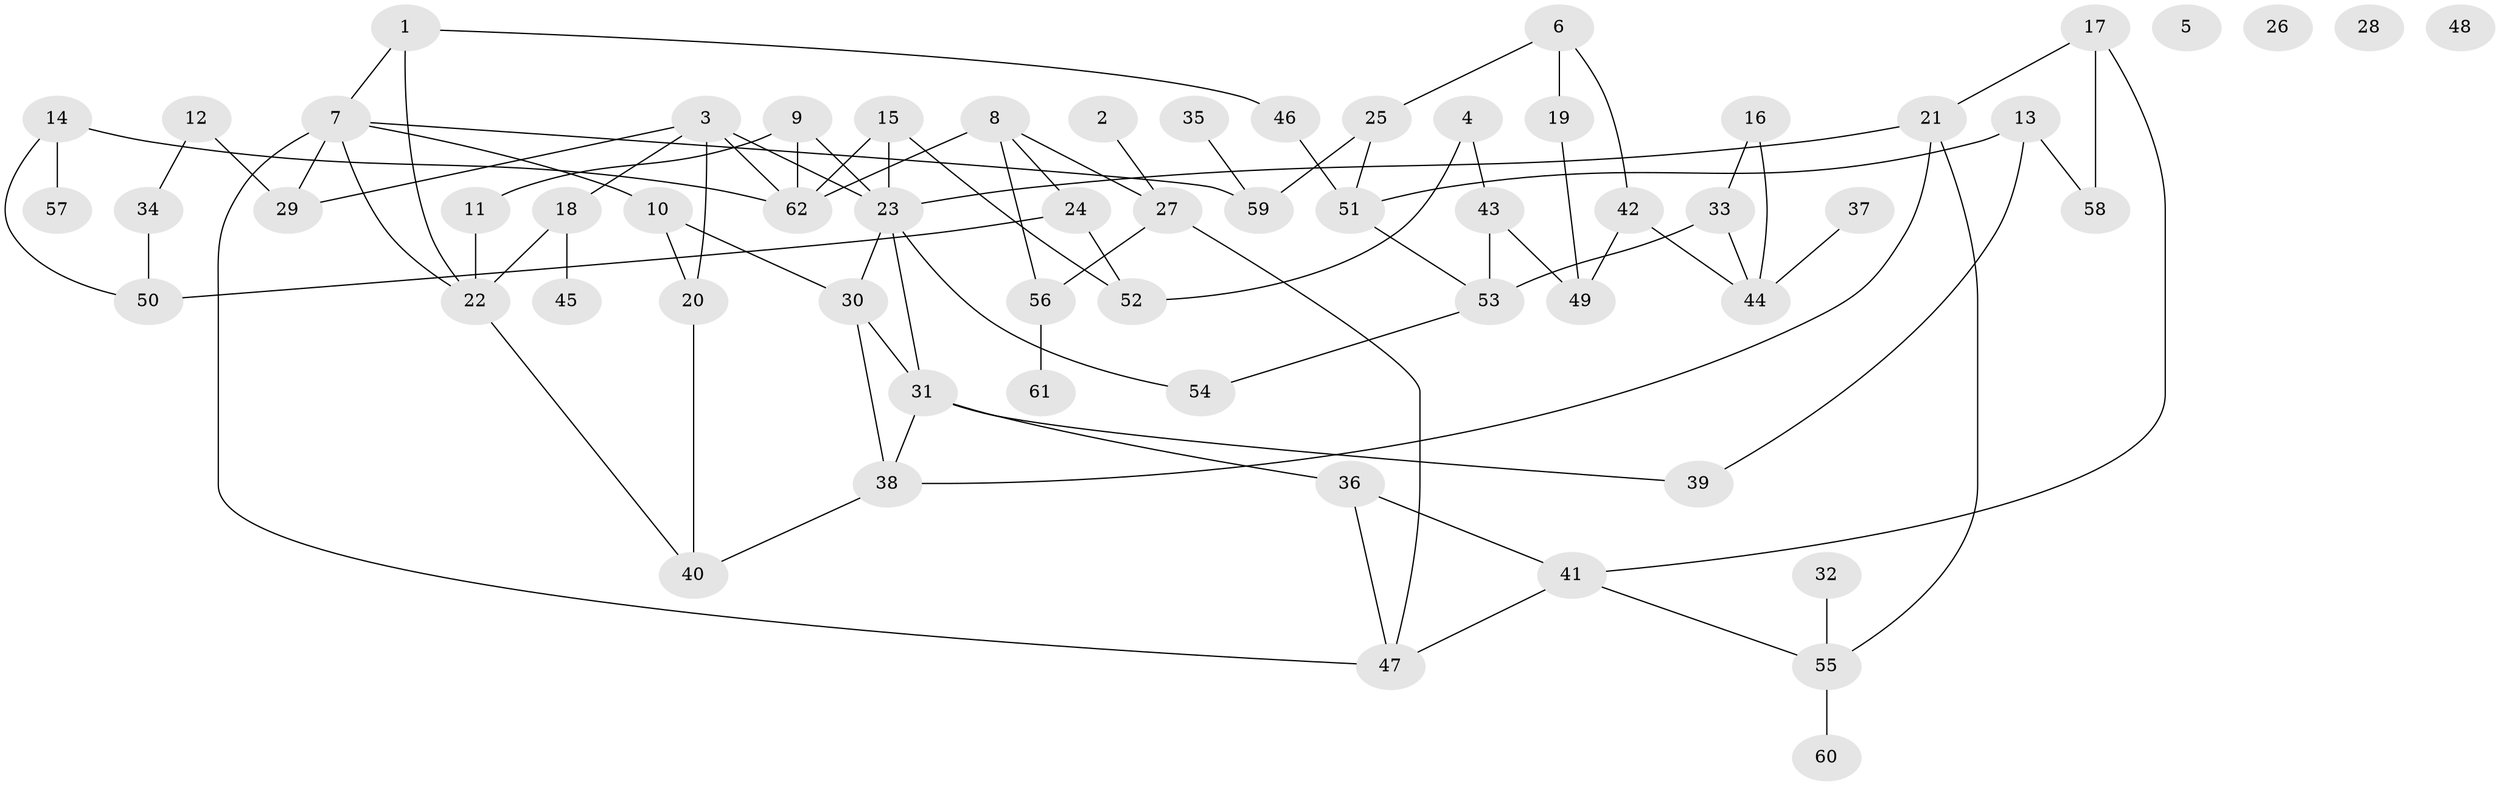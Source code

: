 // coarse degree distribution, {3: 0.2558139534883721, 1: 0.09302325581395349, 11: 0.023255813953488372, 2: 0.2558139534883721, 0: 0.09302325581395349, 8: 0.046511627906976744, 4: 0.18604651162790697, 5: 0.046511627906976744}
// Generated by graph-tools (version 1.1) at 2025/16/03/04/25 18:16:32]
// undirected, 62 vertices, 87 edges
graph export_dot {
graph [start="1"]
  node [color=gray90,style=filled];
  1;
  2;
  3;
  4;
  5;
  6;
  7;
  8;
  9;
  10;
  11;
  12;
  13;
  14;
  15;
  16;
  17;
  18;
  19;
  20;
  21;
  22;
  23;
  24;
  25;
  26;
  27;
  28;
  29;
  30;
  31;
  32;
  33;
  34;
  35;
  36;
  37;
  38;
  39;
  40;
  41;
  42;
  43;
  44;
  45;
  46;
  47;
  48;
  49;
  50;
  51;
  52;
  53;
  54;
  55;
  56;
  57;
  58;
  59;
  60;
  61;
  62;
  1 -- 7;
  1 -- 22;
  1 -- 46;
  2 -- 27;
  3 -- 18;
  3 -- 20;
  3 -- 23;
  3 -- 29;
  3 -- 62;
  4 -- 43;
  4 -- 52;
  6 -- 19;
  6 -- 25;
  6 -- 42;
  7 -- 10;
  7 -- 22;
  7 -- 29;
  7 -- 47;
  7 -- 59;
  8 -- 24;
  8 -- 27;
  8 -- 56;
  8 -- 62;
  9 -- 11;
  9 -- 23;
  9 -- 62;
  10 -- 20;
  10 -- 30;
  11 -- 22;
  12 -- 29;
  12 -- 34;
  13 -- 39;
  13 -- 51;
  13 -- 58;
  14 -- 50;
  14 -- 57;
  14 -- 62;
  15 -- 23;
  15 -- 52;
  15 -- 62;
  16 -- 33;
  16 -- 44;
  17 -- 21;
  17 -- 41;
  17 -- 58;
  18 -- 22;
  18 -- 45;
  19 -- 49;
  20 -- 40;
  21 -- 23;
  21 -- 38;
  21 -- 55;
  22 -- 40;
  23 -- 30;
  23 -- 31;
  23 -- 54;
  24 -- 50;
  24 -- 52;
  25 -- 51;
  25 -- 59;
  27 -- 47;
  27 -- 56;
  30 -- 31;
  30 -- 38;
  31 -- 36;
  31 -- 38;
  31 -- 39;
  32 -- 55;
  33 -- 44;
  33 -- 53;
  34 -- 50;
  35 -- 59;
  36 -- 41;
  36 -- 47;
  37 -- 44;
  38 -- 40;
  41 -- 47;
  41 -- 55;
  42 -- 44;
  42 -- 49;
  43 -- 49;
  43 -- 53;
  46 -- 51;
  51 -- 53;
  53 -- 54;
  55 -- 60;
  56 -- 61;
}
